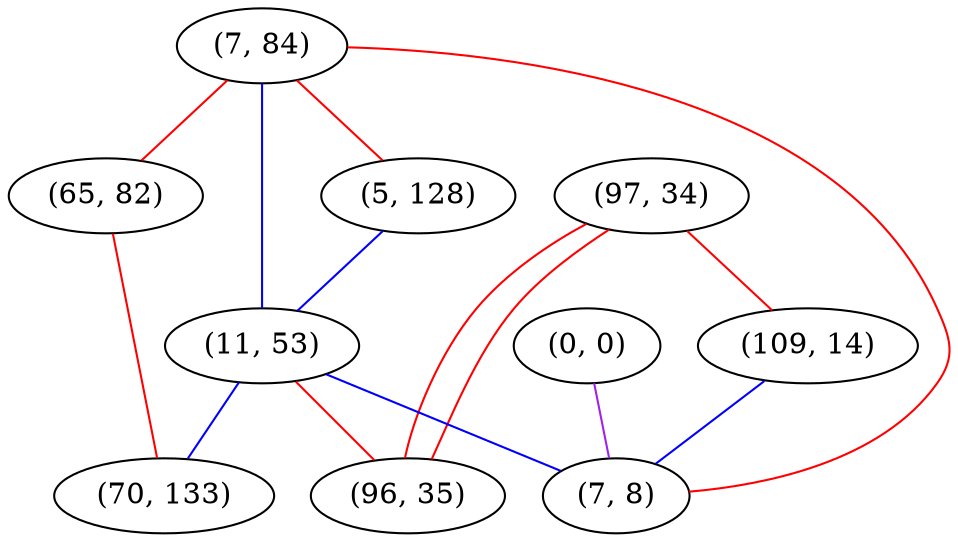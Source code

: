 graph "" {
"(7, 84)";
"(97, 34)";
"(0, 0)";
"(109, 14)";
"(65, 82)";
"(5, 128)";
"(11, 53)";
"(96, 35)";
"(7, 8)";
"(70, 133)";
"(7, 84)" -- "(65, 82)"  [color=red, key=0, weight=1];
"(7, 84)" -- "(7, 8)"  [color=red, key=0, weight=1];
"(7, 84)" -- "(5, 128)"  [color=red, key=0, weight=1];
"(7, 84)" -- "(11, 53)"  [color=blue, key=0, weight=3];
"(97, 34)" -- "(109, 14)"  [color=red, key=0, weight=1];
"(97, 34)" -- "(96, 35)"  [color=red, key=0, weight=1];
"(97, 34)" -- "(96, 35)"  [color=red, key=1, weight=1];
"(0, 0)" -- "(7, 8)"  [color=purple, key=0, weight=4];
"(109, 14)" -- "(7, 8)"  [color=blue, key=0, weight=3];
"(65, 82)" -- "(70, 133)"  [color=red, key=0, weight=1];
"(5, 128)" -- "(11, 53)"  [color=blue, key=0, weight=3];
"(11, 53)" -- "(96, 35)"  [color=red, key=0, weight=1];
"(11, 53)" -- "(7, 8)"  [color=blue, key=0, weight=3];
"(11, 53)" -- "(70, 133)"  [color=blue, key=0, weight=3];
}
